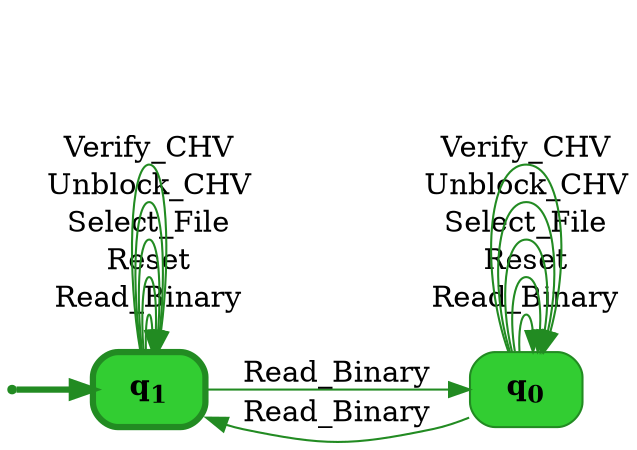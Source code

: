 digraph g {

	rankdir="LR"

	__invisible__[shape="point", color="forestgreen"]
	q1[label=<<b>q<sub>1</sub></b>>, shape="box", style="rounded, filled", fillcolor="limegreen", color="forestgreen", penwidth=3] // Initial
	q0[label=<<b>q<sub>0</sub></b>>, shape="box", style="rounded, filled", fillcolor="limegreen", color="forestgreen"]

	__invisible__ -> q1[penwidth=3, color="forestgreen"]
	q1 -> q1[label=<Read_Binary>, color="forestgreen"]
	q1 -> q1[label=<Reset>, color="forestgreen"]
	q1 -> q1[label=<Select_File>, color="forestgreen"]
	q1 -> q1[label=<Unblock_CHV>, color="forestgreen"]
	q1 -> q1[label=<Verify_CHV>, color="forestgreen"]
	q1 -> q0[label=<Read_Binary>, color="forestgreen"]
	q0 -> q0[label=<Read_Binary>, color="forestgreen"]
	q0 -> q1[label=<Read_Binary>, color="forestgreen"]
	q0 -> q0[label=<Reset>, color="forestgreen"]
	q0 -> q0[label=<Select_File>, color="forestgreen"]
	q0 -> q0[label=<Unblock_CHV>, color="forestgreen"]
	q0 -> q0[label=<Verify_CHV>, color="forestgreen"]

}
